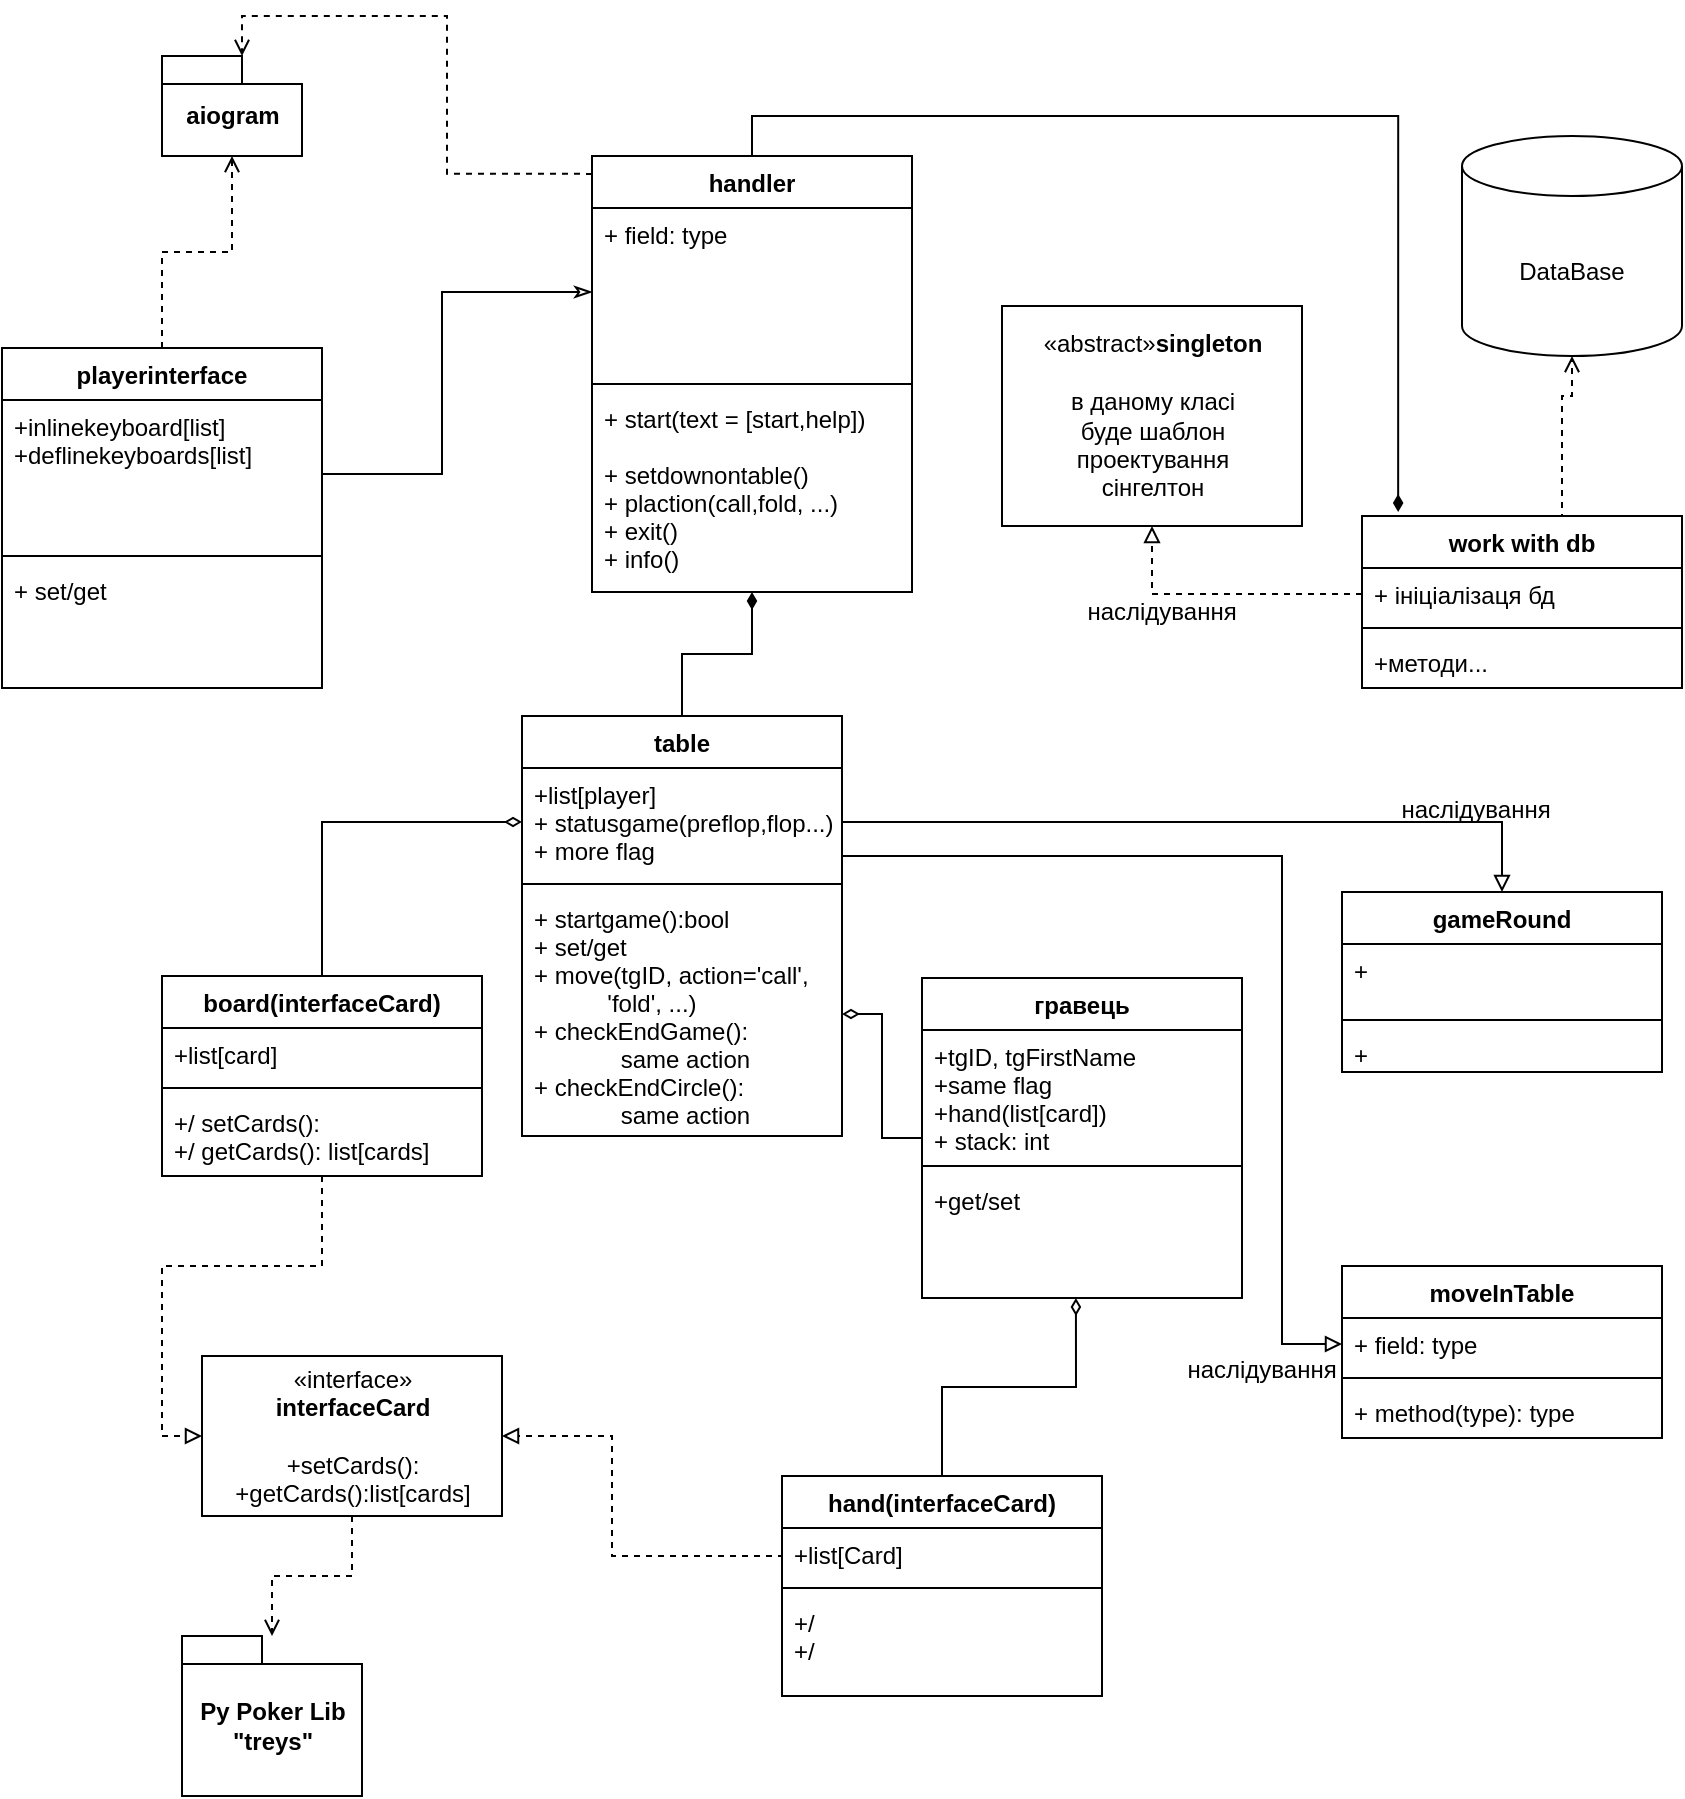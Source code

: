 <mxfile version="13.10.9" type="device"><diagram id="C5RBs43oDa-KdzZeNtuy" name="Page-1"><mxGraphModel dx="1092" dy="1988" grid="1" gridSize="10" guides="1" tooltips="1" connect="1" arrows="1" fold="1" page="1" pageScale="1" pageWidth="827" pageHeight="1169" math="0" shadow="0"><root><mxCell id="WIyWlLk6GJQsqaUBKTNV-0"/><mxCell id="WIyWlLk6GJQsqaUBKTNV-1" parent="WIyWlLk6GJQsqaUBKTNV-0"/><mxCell id="4EhHSTs6G5dwmKhnREO9-31" style="edgeStyle=orthogonalEdgeStyle;rounded=0;orthogonalLoop=1;jettySize=auto;html=1;entryX=0;entryY=0.5;entryDx=0;entryDy=0;dashed=1;endArrow=block;endFill=0;" parent="WIyWlLk6GJQsqaUBKTNV-1" source="xPsMcnUWIiOrJygKYuh3-93" target="4EhHSTs6G5dwmKhnREO9-24" edge="1"><mxGeometry relative="1" as="geometry"/></mxCell><mxCell id="6NMVYiQu94Lr-MTfn1oQ-20" style="edgeStyle=orthogonalEdgeStyle;rounded=0;orthogonalLoop=1;jettySize=auto;html=1;entryX=0;entryY=0.5;entryDx=0;entryDy=0;endArrow=diamondThin;endFill=0;" edge="1" parent="WIyWlLk6GJQsqaUBKTNV-1" source="xPsMcnUWIiOrJygKYuh3-93" target="4EhHSTs6G5dwmKhnREO9-40"><mxGeometry relative="1" as="geometry"/></mxCell><mxCell id="xPsMcnUWIiOrJygKYuh3-93" value="board(interfaceCard)" style="swimlane;fontStyle=1;align=center;verticalAlign=top;childLayout=stackLayout;horizontal=1;startSize=26;horizontalStack=0;resizeParent=1;resizeParentMax=0;resizeLast=0;collapsible=1;marginBottom=0;fontColor=#000000;" parent="WIyWlLk6GJQsqaUBKTNV-1" vertex="1"><mxGeometry x="190" y="350" width="160" height="100" as="geometry"/></mxCell><mxCell id="xPsMcnUWIiOrJygKYuh3-94" value="+list[card]" style="text;strokeColor=none;fillColor=none;align=left;verticalAlign=top;spacingLeft=4;spacingRight=4;overflow=hidden;rotatable=0;points=[[0,0.5],[1,0.5]];portConstraint=eastwest;" parent="xPsMcnUWIiOrJygKYuh3-93" vertex="1"><mxGeometry y="26" width="160" height="26" as="geometry"/></mxCell><mxCell id="xPsMcnUWIiOrJygKYuh3-95" value="" style="line;strokeWidth=1;fillColor=none;align=left;verticalAlign=middle;spacingTop=-1;spacingLeft=3;spacingRight=3;rotatable=0;labelPosition=right;points=[];portConstraint=eastwest;" parent="xPsMcnUWIiOrJygKYuh3-93" vertex="1"><mxGeometry y="52" width="160" height="8" as="geometry"/></mxCell><mxCell id="xPsMcnUWIiOrJygKYuh3-96" value="+/ setCards():&#xA;+/ getCards(): list[cards]&#xA;" style="text;strokeColor=none;fillColor=none;align=left;verticalAlign=top;spacingLeft=4;spacingRight=4;overflow=hidden;rotatable=0;points=[[0,0.5],[1,0.5]];portConstraint=eastwest;" parent="xPsMcnUWIiOrJygKYuh3-93" vertex="1"><mxGeometry y="60" width="160" height="40" as="geometry"/></mxCell><mxCell id="4EhHSTs6G5dwmKhnREO9-4" style="edgeStyle=orthogonalEdgeStyle;rounded=0;orthogonalLoop=1;jettySize=auto;html=1;entryX=0.5;entryY=1;entryDx=0;entryDy=0;entryPerimeter=0;exitX=0.5;exitY=0;exitDx=0;exitDy=0;dashed=1;endArrow=open;endFill=0;" parent="WIyWlLk6GJQsqaUBKTNV-1" source="4EhHSTs6G5dwmKhnREO9-0" target="xPsMcnUWIiOrJygKYuh3-99" edge="1"><mxGeometry relative="1" as="geometry"><Array as="points"><mxPoint x="890" y="120"/><mxPoint x="890" y="60"/><mxPoint x="895" y="60"/></Array></mxGeometry></mxCell><mxCell id="xPsMcnUWIiOrJygKYuh3-99" value="DataBase" style="shape=cylinder3;whiteSpace=wrap;html=1;boundedLbl=1;backgroundOutline=1;size=15;fontColor=#000000;align=center;" parent="WIyWlLk6GJQsqaUBKTNV-1" vertex="1"><mxGeometry x="840" y="-70" width="110" height="110" as="geometry"/></mxCell><mxCell id="4EhHSTs6G5dwmKhnREO9-0" value="work with db" style="swimlane;fontStyle=1;align=center;verticalAlign=top;childLayout=stackLayout;horizontal=1;startSize=26;horizontalStack=0;resizeParent=1;resizeParentMax=0;resizeLast=0;collapsible=1;marginBottom=0;" parent="WIyWlLk6GJQsqaUBKTNV-1" vertex="1"><mxGeometry x="790" y="120" width="160" height="86" as="geometry"/></mxCell><mxCell id="4EhHSTs6G5dwmKhnREO9-1" value="+ ініціалізаця бд" style="text;strokeColor=none;fillColor=none;align=left;verticalAlign=top;spacingLeft=4;spacingRight=4;overflow=hidden;rotatable=0;points=[[0,0.5],[1,0.5]];portConstraint=eastwest;" parent="4EhHSTs6G5dwmKhnREO9-0" vertex="1"><mxGeometry y="26" width="160" height="26" as="geometry"/></mxCell><mxCell id="4EhHSTs6G5dwmKhnREO9-2" value="" style="line;strokeWidth=1;fillColor=none;align=left;verticalAlign=middle;spacingTop=-1;spacingLeft=3;spacingRight=3;rotatable=0;labelPosition=right;points=[];portConstraint=eastwest;" parent="4EhHSTs6G5dwmKhnREO9-0" vertex="1"><mxGeometry y="52" width="160" height="8" as="geometry"/></mxCell><mxCell id="4EhHSTs6G5dwmKhnREO9-3" value="+методи..." style="text;strokeColor=none;fillColor=none;align=left;verticalAlign=top;spacingLeft=4;spacingRight=4;overflow=hidden;rotatable=0;points=[[0,0.5],[1,0.5]];portConstraint=eastwest;" parent="4EhHSTs6G5dwmKhnREO9-0" vertex="1"><mxGeometry y="60" width="160" height="26" as="geometry"/></mxCell><mxCell id="4EhHSTs6G5dwmKhnREO9-5" style="edgeStyle=orthogonalEdgeStyle;rounded=0;orthogonalLoop=1;jettySize=auto;html=1;exitX=0.5;exitY=0;exitDx=0;exitDy=0;entryX=0.113;entryY=-0.023;entryDx=0;entryDy=0;entryPerimeter=0;endArrow=diamondThin;endFill=1;" parent="WIyWlLk6GJQsqaUBKTNV-1" source="4EhHSTs6G5dwmKhnREO9-11" target="4EhHSTs6G5dwmKhnREO9-0" edge="1"><mxGeometry relative="1" as="geometry"><mxPoint x="395" y="-80" as="sourcePoint"/><Array as="points"><mxPoint x="485" y="-80"/><mxPoint x="808" y="-80"/></Array><mxPoint x="810" y="80" as="targetPoint"/></mxGeometry></mxCell><mxCell id="4EhHSTs6G5dwmKhnREO9-8" value="«abstract»&lt;b&gt;singleton&lt;/b&gt;&lt;div&gt;&lt;br&gt;&lt;div&gt;в даному класі &lt;br&gt;&lt;/div&gt;&lt;div&gt;буде шаблон &lt;br&gt;&lt;/div&gt;&lt;div&gt;проектування &lt;br&gt;&lt;/div&gt;&lt;div&gt;сінгелтон&lt;br&gt;&lt;/div&gt;&lt;/div&gt;" style="html=1;" parent="WIyWlLk6GJQsqaUBKTNV-1" vertex="1"><mxGeometry x="610" y="15" width="150" height="110" as="geometry"/></mxCell><mxCell id="4EhHSTs6G5dwmKhnREO9-11" value="handler" style="swimlane;fontStyle=1;align=center;verticalAlign=top;childLayout=stackLayout;horizontal=1;startSize=26;horizontalStack=0;resizeParent=1;resizeParentMax=0;resizeLast=0;collapsible=1;marginBottom=0;" parent="WIyWlLk6GJQsqaUBKTNV-1" vertex="1"><mxGeometry x="405" y="-60" width="160" height="218" as="geometry"/></mxCell><mxCell id="4EhHSTs6G5dwmKhnREO9-12" value="+ field: type" style="text;strokeColor=none;fillColor=none;align=left;verticalAlign=top;spacingLeft=4;spacingRight=4;overflow=hidden;rotatable=0;points=[[0,0.5],[1,0.5]];portConstraint=eastwest;" parent="4EhHSTs6G5dwmKhnREO9-11" vertex="1"><mxGeometry y="26" width="160" height="84" as="geometry"/></mxCell><mxCell id="4EhHSTs6G5dwmKhnREO9-13" value="" style="line;strokeWidth=1;fillColor=none;align=left;verticalAlign=middle;spacingTop=-1;spacingLeft=3;spacingRight=3;rotatable=0;labelPosition=right;points=[];portConstraint=eastwest;" parent="4EhHSTs6G5dwmKhnREO9-11" vertex="1"><mxGeometry y="110" width="160" height="8" as="geometry"/></mxCell><mxCell id="4EhHSTs6G5dwmKhnREO9-14" value="+ start(text = [start,help])&#xA;&#xA;+ setdownontable()&#xA;+ plaction(call,fold, ...)&#xA;+ exit()&#xA;+ info()&#xA;" style="text;strokeColor=none;fillColor=none;align=left;verticalAlign=top;spacingLeft=4;spacingRight=4;overflow=hidden;rotatable=0;points=[[0,0.5],[1,0.5]];portConstraint=eastwest;" parent="4EhHSTs6G5dwmKhnREO9-11" vertex="1"><mxGeometry y="118" width="160" height="100" as="geometry"/></mxCell><mxCell id="4EhHSTs6G5dwmKhnREO9-15" style="edgeStyle=orthogonalEdgeStyle;rounded=0;orthogonalLoop=1;jettySize=auto;html=1;entryX=0.5;entryY=1;entryDx=0;entryDy=0;endArrow=diamondThin;endFill=1;exitX=0.5;exitY=0;exitDx=0;exitDy=0;" parent="WIyWlLk6GJQsqaUBKTNV-1" source="4EhHSTs6G5dwmKhnREO9-39" target="4EhHSTs6G5dwmKhnREO9-11" edge="1"><mxGeometry relative="1" as="geometry"><mxPoint x="465" y="100" as="sourcePoint"/></mxGeometry></mxCell><mxCell id="4EhHSTs6G5dwmKhnREO9-22" style="edgeStyle=orthogonalEdgeStyle;rounded=0;orthogonalLoop=1;jettySize=auto;html=1;entryX=1;entryY=0.5;entryDx=0;entryDy=0;exitX=0;exitY=0.5;exitDx=0;exitDy=0;dashed=1;endArrow=block;endFill=0;" parent="WIyWlLk6GJQsqaUBKTNV-1" source="4EhHSTs6G5dwmKhnREO9-27" target="4EhHSTs6G5dwmKhnREO9-24" edge="1"><mxGeometry relative="1" as="geometry"><mxPoint x="510" y="660" as="sourcePoint"/><mxPoint x="310" y="660" as="targetPoint"/><Array as="points"><mxPoint x="500" y="640"/><mxPoint x="415" y="640"/><mxPoint x="415" y="580"/></Array></mxGeometry></mxCell><mxCell id="4EhHSTs6G5dwmKhnREO9-25" style="edgeStyle=orthogonalEdgeStyle;rounded=0;orthogonalLoop=1;jettySize=auto;html=1;dashed=1;endArrow=open;endFill=0;exitX=0.5;exitY=1;exitDx=0;exitDy=0;" parent="WIyWlLk6GJQsqaUBKTNV-1" source="4EhHSTs6G5dwmKhnREO9-24" target="4EhHSTs6G5dwmKhnREO9-23" edge="1"><mxGeometry relative="1" as="geometry"><mxPoint x="280" y="660" as="targetPoint"/></mxGeometry></mxCell><mxCell id="4EhHSTs6G5dwmKhnREO9-23" value="Py Poker Lib&lt;div&gt;&quot;treys&quot;&lt;br&gt;&lt;/div&gt;" style="shape=folder;fontStyle=1;spacingTop=10;tabWidth=40;tabHeight=14;tabPosition=left;html=1;" parent="WIyWlLk6GJQsqaUBKTNV-1" vertex="1"><mxGeometry x="200" y="680" width="90" height="80" as="geometry"/></mxCell><mxCell id="4EhHSTs6G5dwmKhnREO9-24" value="«interface»&lt;br&gt;&lt;div&gt;&lt;b&gt;interfaceCard&lt;/b&gt;&lt;/div&gt;&lt;div&gt;&lt;b&gt;&lt;br&gt;&lt;/b&gt;&lt;/div&gt;&lt;div&gt;+setCards():&lt;/div&gt;&lt;div&gt;+getCards():list[cards]&lt;/div&gt;" style="html=1;" parent="WIyWlLk6GJQsqaUBKTNV-1" vertex="1"><mxGeometry x="210" y="540" width="150" height="80" as="geometry"/></mxCell><mxCell id="6NMVYiQu94Lr-MTfn1oQ-19" style="edgeStyle=orthogonalEdgeStyle;rounded=0;orthogonalLoop=1;jettySize=auto;html=1;entryX=0.481;entryY=1;entryDx=0;entryDy=0;entryPerimeter=0;endArrow=diamondThin;endFill=0;" edge="1" parent="WIyWlLk6GJQsqaUBKTNV-1" source="4EhHSTs6G5dwmKhnREO9-26" target="4EhHSTs6G5dwmKhnREO9-38"><mxGeometry relative="1" as="geometry"/></mxCell><mxCell id="4EhHSTs6G5dwmKhnREO9-26" value="hand(interfaceCard)" style="swimlane;fontStyle=1;align=center;verticalAlign=top;childLayout=stackLayout;horizontal=1;startSize=26;horizontalStack=0;resizeParent=1;resizeParentMax=0;resizeLast=0;collapsible=1;marginBottom=0;" parent="WIyWlLk6GJQsqaUBKTNV-1" vertex="1"><mxGeometry x="500" y="600" width="160" height="110" as="geometry"/></mxCell><mxCell id="4EhHSTs6G5dwmKhnREO9-27" value="+list[Card]" style="text;strokeColor=none;fillColor=none;align=left;verticalAlign=top;spacingLeft=4;spacingRight=4;overflow=hidden;rotatable=0;points=[[0,0.5],[1,0.5]];portConstraint=eastwest;" parent="4EhHSTs6G5dwmKhnREO9-26" vertex="1"><mxGeometry y="26" width="160" height="26" as="geometry"/></mxCell><mxCell id="4EhHSTs6G5dwmKhnREO9-28" value="" style="line;strokeWidth=1;fillColor=none;align=left;verticalAlign=middle;spacingTop=-1;spacingLeft=3;spacingRight=3;rotatable=0;labelPosition=right;points=[];portConstraint=eastwest;" parent="4EhHSTs6G5dwmKhnREO9-26" vertex="1"><mxGeometry y="52" width="160" height="8" as="geometry"/></mxCell><mxCell id="4EhHSTs6G5dwmKhnREO9-29" value="+/&#xA;+/&#xA;" style="text;strokeColor=none;fillColor=none;align=left;verticalAlign=top;spacingLeft=4;spacingRight=4;overflow=hidden;rotatable=0;points=[[0,0.5],[1,0.5]];portConstraint=eastwest;" parent="4EhHSTs6G5dwmKhnREO9-26" vertex="1"><mxGeometry y="60" width="160" height="50" as="geometry"/></mxCell><mxCell id="xPsMcnUWIiOrJygKYuh3-88" style="edgeStyle=orthogonalEdgeStyle;rounded=0;orthogonalLoop=1;jettySize=auto;html=1;exitX=1;exitY=0.5;exitDx=0;exitDy=0;endArrow=classicThin;endFill=0;fontColor=#000000;entryX=0;entryY=0.5;entryDx=0;entryDy=0;" parent="WIyWlLk6GJQsqaUBKTNV-1" source="4EhHSTs6G5dwmKhnREO9-44" target="4EhHSTs6G5dwmKhnREO9-12" edge="1"><mxGeometry relative="1" as="geometry"><mxPoint x="260" y="84" as="sourcePoint"/><mxPoint x="310" y="10" as="targetPoint"/><Array as="points"><mxPoint x="330" y="99"/><mxPoint x="330" y="8"/></Array></mxGeometry></mxCell><mxCell id="4EhHSTs6G5dwmKhnREO9-33" style="edgeStyle=orthogonalEdgeStyle;rounded=0;orthogonalLoop=1;jettySize=auto;html=1;entryX=0;entryY=0;entryDx=40;entryDy=0;endArrow=open;endFill=0;entryPerimeter=0;dashed=1;exitX=0;exitY=0.041;exitDx=0;exitDy=0;exitPerimeter=0;" parent="WIyWlLk6GJQsqaUBKTNV-1" source="4EhHSTs6G5dwmKhnREO9-11" target="4EhHSTs6G5dwmKhnREO9-32" edge="1"><mxGeometry relative="1" as="geometry"/></mxCell><mxCell id="4EhHSTs6G5dwmKhnREO9-32" value="aiogram" style="shape=folder;fontStyle=1;spacingTop=10;tabWidth=40;tabHeight=14;tabPosition=left;html=1;" parent="WIyWlLk6GJQsqaUBKTNV-1" vertex="1"><mxGeometry x="190" y="-110" width="70" height="50" as="geometry"/></mxCell><mxCell id="6NMVYiQu94Lr-MTfn1oQ-18" style="edgeStyle=orthogonalEdgeStyle;rounded=0;orthogonalLoop=1;jettySize=auto;html=1;entryX=1;entryY=0.5;entryDx=0;entryDy=0;endArrow=diamondThin;endFill=0;" edge="1" parent="WIyWlLk6GJQsqaUBKTNV-1" source="4EhHSTs6G5dwmKhnREO9-35" target="4EhHSTs6G5dwmKhnREO9-42"><mxGeometry relative="1" as="geometry"/></mxCell><mxCell id="4EhHSTs6G5dwmKhnREO9-35" value="гравець" style="swimlane;fontStyle=1;align=center;verticalAlign=top;childLayout=stackLayout;horizontal=1;startSize=26;horizontalStack=0;resizeParent=1;resizeParentMax=0;resizeLast=0;collapsible=1;marginBottom=0;" parent="WIyWlLk6GJQsqaUBKTNV-1" vertex="1"><mxGeometry x="570" y="351" width="160" height="160" as="geometry"/></mxCell><mxCell id="4EhHSTs6G5dwmKhnREO9-36" value="+tgID, tgFirstName&#xA;+same flag&#xA;+hand(list[card])&#xA;+ stack: int&#xA;" style="text;strokeColor=none;fillColor=none;align=left;verticalAlign=top;spacingLeft=4;spacingRight=4;overflow=hidden;rotatable=0;points=[[0,0.5],[1,0.5]];portConstraint=eastwest;" parent="4EhHSTs6G5dwmKhnREO9-35" vertex="1"><mxGeometry y="26" width="160" height="64" as="geometry"/></mxCell><mxCell id="4EhHSTs6G5dwmKhnREO9-37" value="" style="line;strokeWidth=1;fillColor=none;align=left;verticalAlign=middle;spacingTop=-1;spacingLeft=3;spacingRight=3;rotatable=0;labelPosition=right;points=[];portConstraint=eastwest;" parent="4EhHSTs6G5dwmKhnREO9-35" vertex="1"><mxGeometry y="90" width="160" height="8" as="geometry"/></mxCell><mxCell id="4EhHSTs6G5dwmKhnREO9-38" value="+get/set&#xA;" style="text;strokeColor=none;fillColor=none;align=left;verticalAlign=top;spacingLeft=4;spacingRight=4;overflow=hidden;rotatable=0;points=[[0,0.5],[1,0.5]];portConstraint=eastwest;" parent="4EhHSTs6G5dwmKhnREO9-35" vertex="1"><mxGeometry y="98" width="160" height="62" as="geometry"/></mxCell><mxCell id="4EhHSTs6G5dwmKhnREO9-39" value="table" style="swimlane;fontStyle=1;align=center;verticalAlign=top;childLayout=stackLayout;horizontal=1;startSize=26;horizontalStack=0;resizeParent=1;resizeParentMax=0;resizeLast=0;collapsible=1;marginBottom=0;" parent="WIyWlLk6GJQsqaUBKTNV-1" vertex="1"><mxGeometry x="370" y="220" width="160" height="210" as="geometry"/></mxCell><mxCell id="4EhHSTs6G5dwmKhnREO9-40" value="+list[player]&#xA;+ statusgame(preflop,flop...)&#xA;+ more flag&#xA;" style="text;strokeColor=none;fillColor=none;align=left;verticalAlign=top;spacingLeft=4;spacingRight=4;overflow=hidden;rotatable=0;points=[[0,0.5],[1,0.5]];portConstraint=eastwest;" parent="4EhHSTs6G5dwmKhnREO9-39" vertex="1"><mxGeometry y="26" width="160" height="54" as="geometry"/></mxCell><mxCell id="4EhHSTs6G5dwmKhnREO9-41" value="" style="line;strokeWidth=1;fillColor=none;align=left;verticalAlign=middle;spacingTop=-1;spacingLeft=3;spacingRight=3;rotatable=0;labelPosition=right;points=[];portConstraint=eastwest;" parent="4EhHSTs6G5dwmKhnREO9-39" vertex="1"><mxGeometry y="80" width="160" height="8" as="geometry"/></mxCell><mxCell id="4EhHSTs6G5dwmKhnREO9-42" value="+ startgame():bool&#xA;+ set/get&#xA;+ move(tgID, action='call',&#xA;           'fold', ...)&#xA;+ checkEndGame():&#xA;             same action&#xA;+ checkEndCircle():&#xA;             same action&#xA;&#xA;" style="text;strokeColor=none;fillColor=none;align=left;verticalAlign=top;spacingLeft=4;spacingRight=4;overflow=hidden;rotatable=0;points=[[0,0.5],[1,0.5]];portConstraint=eastwest;" parent="4EhHSTs6G5dwmKhnREO9-39" vertex="1"><mxGeometry y="88" width="160" height="122" as="geometry"/></mxCell><mxCell id="6NMVYiQu94Lr-MTfn1oQ-3" style="edgeStyle=orthogonalEdgeStyle;rounded=0;orthogonalLoop=1;jettySize=auto;html=1;entryX=0.5;entryY=1;entryDx=0;entryDy=0;entryPerimeter=0;endArrow=open;endFill=0;dashed=1;" edge="1" parent="WIyWlLk6GJQsqaUBKTNV-1" source="4EhHSTs6G5dwmKhnREO9-43" target="4EhHSTs6G5dwmKhnREO9-32"><mxGeometry relative="1" as="geometry"/></mxCell><mxCell id="4EhHSTs6G5dwmKhnREO9-43" value="playerinterface" style="swimlane;fontStyle=1;align=center;verticalAlign=top;childLayout=stackLayout;horizontal=1;startSize=26;horizontalStack=0;resizeParent=1;resizeParentMax=0;resizeLast=0;collapsible=1;marginBottom=0;" parent="WIyWlLk6GJQsqaUBKTNV-1" vertex="1"><mxGeometry x="110" y="36" width="160" height="170" as="geometry"/></mxCell><mxCell id="4EhHSTs6G5dwmKhnREO9-44" value="+inlinekeyboard[list]&#xA;+deflinekeyboards[list]&#xA;" style="text;strokeColor=none;fillColor=none;align=left;verticalAlign=top;spacingLeft=4;spacingRight=4;overflow=hidden;rotatable=0;points=[[0,0.5],[1,0.5]];portConstraint=eastwest;" parent="4EhHSTs6G5dwmKhnREO9-43" vertex="1"><mxGeometry y="26" width="160" height="74" as="geometry"/></mxCell><mxCell id="4EhHSTs6G5dwmKhnREO9-45" value="" style="line;strokeWidth=1;fillColor=none;align=left;verticalAlign=middle;spacingTop=-1;spacingLeft=3;spacingRight=3;rotatable=0;labelPosition=right;points=[];portConstraint=eastwest;" parent="4EhHSTs6G5dwmKhnREO9-43" vertex="1"><mxGeometry y="100" width="160" height="8" as="geometry"/></mxCell><mxCell id="4EhHSTs6G5dwmKhnREO9-46" value="+ set/get" style="text;strokeColor=none;fillColor=none;align=left;verticalAlign=top;spacingLeft=4;spacingRight=4;overflow=hidden;rotatable=0;points=[[0,0.5],[1,0.5]];portConstraint=eastwest;" parent="4EhHSTs6G5dwmKhnREO9-43" vertex="1"><mxGeometry y="108" width="160" height="62" as="geometry"/></mxCell><mxCell id="6NMVYiQu94Lr-MTfn1oQ-1" style="edgeStyle=orthogonalEdgeStyle;rounded=0;orthogonalLoop=1;jettySize=auto;html=1;exitX=0;exitY=0.5;exitDx=0;exitDy=0;entryX=0.5;entryY=1;entryDx=0;entryDy=0;endArrow=block;endFill=0;dashed=1;" edge="1" parent="WIyWlLk6GJQsqaUBKTNV-1" source="4EhHSTs6G5dwmKhnREO9-1" target="4EhHSTs6G5dwmKhnREO9-8"><mxGeometry relative="1" as="geometry"/></mxCell><mxCell id="6NMVYiQu94Lr-MTfn1oQ-2" value="наслідування" style="text;html=1;strokeColor=none;fillColor=none;align=center;verticalAlign=middle;whiteSpace=wrap;rounded=0;" vertex="1" parent="WIyWlLk6GJQsqaUBKTNV-1"><mxGeometry x="670" y="158" width="40" height="20" as="geometry"/></mxCell><mxCell id="6NMVYiQu94Lr-MTfn1oQ-5" value="gameRound" style="swimlane;fontStyle=1;align=center;verticalAlign=top;childLayout=stackLayout;horizontal=1;startSize=26;horizontalStack=0;resizeParent=1;resizeParentMax=0;resizeLast=0;collapsible=1;marginBottom=0;" vertex="1" parent="WIyWlLk6GJQsqaUBKTNV-1"><mxGeometry x="780" y="308" width="160" height="90" as="geometry"/></mxCell><mxCell id="6NMVYiQu94Lr-MTfn1oQ-6" value="+" style="text;strokeColor=none;fillColor=none;align=left;verticalAlign=top;spacingLeft=4;spacingRight=4;overflow=hidden;rotatable=0;points=[[0,0.5],[1,0.5]];portConstraint=eastwest;" vertex="1" parent="6NMVYiQu94Lr-MTfn1oQ-5"><mxGeometry y="26" width="160" height="34" as="geometry"/></mxCell><mxCell id="6NMVYiQu94Lr-MTfn1oQ-7" value="" style="line;strokeWidth=1;fillColor=none;align=left;verticalAlign=middle;spacingTop=-1;spacingLeft=3;spacingRight=3;rotatable=0;labelPosition=right;points=[];portConstraint=eastwest;" vertex="1" parent="6NMVYiQu94Lr-MTfn1oQ-5"><mxGeometry y="60" width="160" height="8" as="geometry"/></mxCell><mxCell id="6NMVYiQu94Lr-MTfn1oQ-8" value="+" style="text;strokeColor=none;fillColor=none;align=left;verticalAlign=top;spacingLeft=4;spacingRight=4;overflow=hidden;rotatable=0;points=[[0,0.5],[1,0.5]];portConstraint=eastwest;" vertex="1" parent="6NMVYiQu94Lr-MTfn1oQ-5"><mxGeometry y="68" width="160" height="22" as="geometry"/></mxCell><mxCell id="6NMVYiQu94Lr-MTfn1oQ-9" style="edgeStyle=orthogonalEdgeStyle;rounded=0;orthogonalLoop=1;jettySize=auto;html=1;exitX=1;exitY=0.5;exitDx=0;exitDy=0;entryX=0.5;entryY=0;entryDx=0;entryDy=0;endArrow=block;endFill=0;" edge="1" parent="WIyWlLk6GJQsqaUBKTNV-1" source="4EhHSTs6G5dwmKhnREO9-40" target="6NMVYiQu94Lr-MTfn1oQ-5"><mxGeometry relative="1" as="geometry"/></mxCell><mxCell id="6NMVYiQu94Lr-MTfn1oQ-10" value="наслідування" style="text;html=1;strokeColor=none;fillColor=none;align=center;verticalAlign=middle;whiteSpace=wrap;rounded=0;" vertex="1" parent="WIyWlLk6GJQsqaUBKTNV-1"><mxGeometry x="827" y="250" width="40" height="33" as="geometry"/></mxCell><mxCell id="6NMVYiQu94Lr-MTfn1oQ-11" value="moveInTable" style="swimlane;fontStyle=1;align=center;verticalAlign=top;childLayout=stackLayout;horizontal=1;startSize=26;horizontalStack=0;resizeParent=1;resizeParentMax=0;resizeLast=0;collapsible=1;marginBottom=0;" vertex="1" parent="WIyWlLk6GJQsqaUBKTNV-1"><mxGeometry x="780" y="495" width="160" height="86" as="geometry"/></mxCell><mxCell id="6NMVYiQu94Lr-MTfn1oQ-12" value="+ field: type" style="text;strokeColor=none;fillColor=none;align=left;verticalAlign=top;spacingLeft=4;spacingRight=4;overflow=hidden;rotatable=0;points=[[0,0.5],[1,0.5]];portConstraint=eastwest;" vertex="1" parent="6NMVYiQu94Lr-MTfn1oQ-11"><mxGeometry y="26" width="160" height="26" as="geometry"/></mxCell><mxCell id="6NMVYiQu94Lr-MTfn1oQ-13" value="" style="line;strokeWidth=1;fillColor=none;align=left;verticalAlign=middle;spacingTop=-1;spacingLeft=3;spacingRight=3;rotatable=0;labelPosition=right;points=[];portConstraint=eastwest;" vertex="1" parent="6NMVYiQu94Lr-MTfn1oQ-11"><mxGeometry y="52" width="160" height="8" as="geometry"/></mxCell><mxCell id="6NMVYiQu94Lr-MTfn1oQ-14" value="+ method(type): type" style="text;strokeColor=none;fillColor=none;align=left;verticalAlign=top;spacingLeft=4;spacingRight=4;overflow=hidden;rotatable=0;points=[[0,0.5],[1,0.5]];portConstraint=eastwest;" vertex="1" parent="6NMVYiQu94Lr-MTfn1oQ-11"><mxGeometry y="60" width="160" height="26" as="geometry"/></mxCell><mxCell id="6NMVYiQu94Lr-MTfn1oQ-15" style="edgeStyle=orthogonalEdgeStyle;rounded=0;orthogonalLoop=1;jettySize=auto;html=1;entryX=0;entryY=0.5;entryDx=0;entryDy=0;endArrow=block;endFill=0;" edge="1" parent="WIyWlLk6GJQsqaUBKTNV-1" source="4EhHSTs6G5dwmKhnREO9-40" target="6NMVYiQu94Lr-MTfn1oQ-12"><mxGeometry relative="1" as="geometry"><Array as="points"><mxPoint x="750" y="290"/><mxPoint x="750" y="534"/></Array></mxGeometry></mxCell><mxCell id="6NMVYiQu94Lr-MTfn1oQ-16" value="наслідування" style="text;html=1;strokeColor=none;fillColor=none;align=center;verticalAlign=middle;whiteSpace=wrap;rounded=0;" vertex="1" parent="WIyWlLk6GJQsqaUBKTNV-1"><mxGeometry x="720" y="530" width="40" height="33" as="geometry"/></mxCell></root></mxGraphModel></diagram></mxfile>